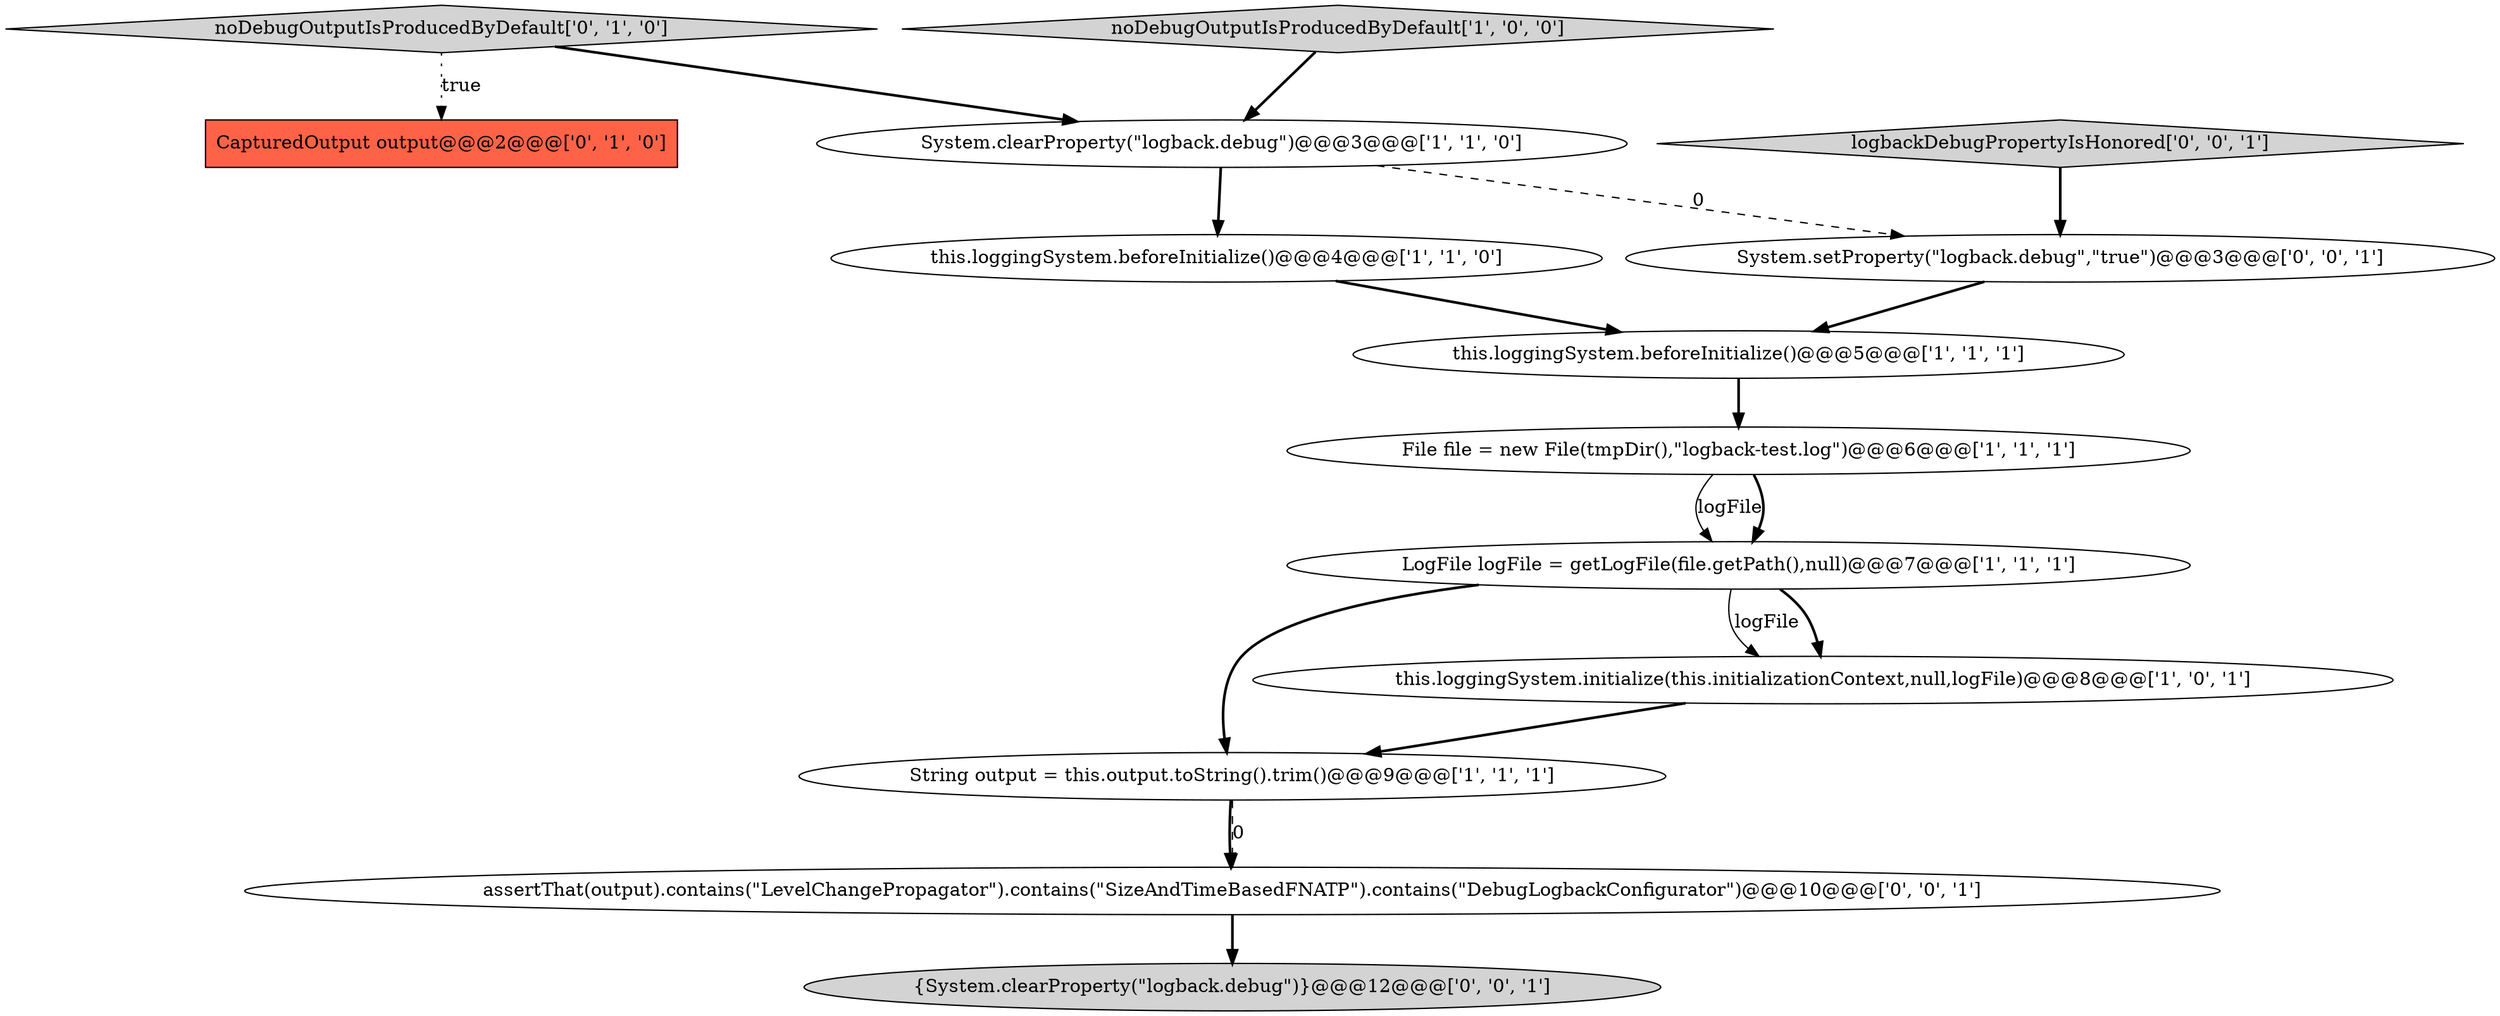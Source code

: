 digraph {
3 [style = filled, label = "File file = new File(tmpDir(),\"logback-test.log\")@@@6@@@['1', '1', '1']", fillcolor = white, shape = ellipse image = "AAA0AAABBB1BBB"];
5 [style = filled, label = "String output = this.output.toString().trim()@@@9@@@['1', '1', '1']", fillcolor = white, shape = ellipse image = "AAA0AAABBB1BBB"];
0 [style = filled, label = "this.loggingSystem.beforeInitialize()@@@5@@@['1', '1', '1']", fillcolor = white, shape = ellipse image = "AAA0AAABBB1BBB"];
1 [style = filled, label = "System.clearProperty(\"logback.debug\")@@@3@@@['1', '1', '0']", fillcolor = white, shape = ellipse image = "AAA0AAABBB1BBB"];
6 [style = filled, label = "noDebugOutputIsProducedByDefault['1', '0', '0']", fillcolor = lightgray, shape = diamond image = "AAA0AAABBB1BBB"];
11 [style = filled, label = "System.setProperty(\"logback.debug\",\"true\")@@@3@@@['0', '0', '1']", fillcolor = white, shape = ellipse image = "AAA0AAABBB3BBB"];
12 [style = filled, label = "{System.clearProperty(\"logback.debug\")}@@@12@@@['0', '0', '1']", fillcolor = lightgray, shape = ellipse image = "AAA0AAABBB3BBB"];
8 [style = filled, label = "CapturedOutput output@@@2@@@['0', '1', '0']", fillcolor = tomato, shape = box image = "AAA1AAABBB2BBB"];
13 [style = filled, label = "logbackDebugPropertyIsHonored['0', '0', '1']", fillcolor = lightgray, shape = diamond image = "AAA0AAABBB3BBB"];
2 [style = filled, label = "this.loggingSystem.initialize(this.initializationContext,null,logFile)@@@8@@@['1', '0', '1']", fillcolor = white, shape = ellipse image = "AAA0AAABBB1BBB"];
9 [style = filled, label = "noDebugOutputIsProducedByDefault['0', '1', '0']", fillcolor = lightgray, shape = diamond image = "AAA0AAABBB2BBB"];
10 [style = filled, label = "assertThat(output).contains(\"LevelChangePropagator\").contains(\"SizeAndTimeBasedFNATP\").contains(\"DebugLogbackConfigurator\")@@@10@@@['0', '0', '1']", fillcolor = white, shape = ellipse image = "AAA0AAABBB3BBB"];
4 [style = filled, label = "this.loggingSystem.beforeInitialize()@@@4@@@['1', '1', '0']", fillcolor = white, shape = ellipse image = "AAA0AAABBB1BBB"];
7 [style = filled, label = "LogFile logFile = getLogFile(file.getPath(),null)@@@7@@@['1', '1', '1']", fillcolor = white, shape = ellipse image = "AAA0AAABBB1BBB"];
0->3 [style = bold, label=""];
6->1 [style = bold, label=""];
5->10 [style = bold, label=""];
1->4 [style = bold, label=""];
7->5 [style = bold, label=""];
11->0 [style = bold, label=""];
9->1 [style = bold, label=""];
3->7 [style = solid, label="logFile"];
3->7 [style = bold, label=""];
5->10 [style = dashed, label="0"];
10->12 [style = bold, label=""];
7->2 [style = bold, label=""];
13->11 [style = bold, label=""];
1->11 [style = dashed, label="0"];
7->2 [style = solid, label="logFile"];
4->0 [style = bold, label=""];
2->5 [style = bold, label=""];
9->8 [style = dotted, label="true"];
}
